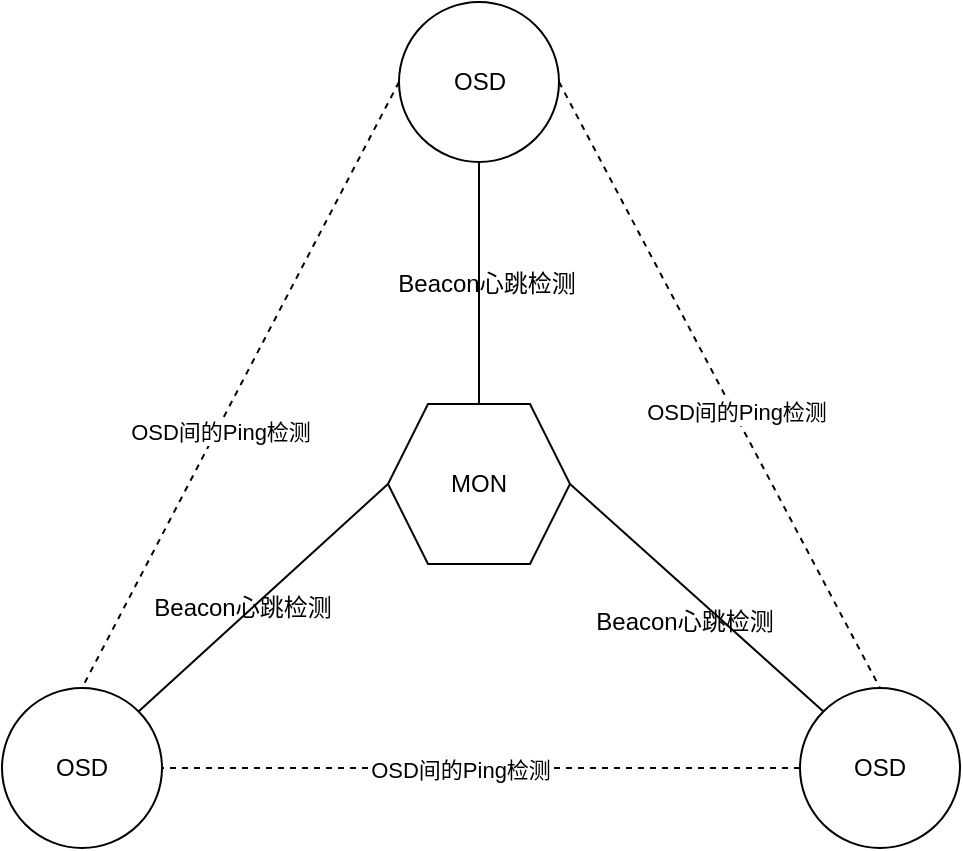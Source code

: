 <mxfile version="13.9.9" type="device"><diagram id="gQFWN-_2-iO3HEvMrbeM" name="第 1 页"><mxGraphModel dx="1088" dy="680" grid="0" gridSize="10" guides="1" tooltips="1" connect="1" arrows="1" fold="1" page="1" pageScale="1" pageWidth="827" pageHeight="1169" math="0" shadow="0"><root><mxCell id="0"/><mxCell id="1" parent="0"/><mxCell id="1vKd1edFQSusMFNS9P_0-11" style="edgeStyle=none;rounded=0;orthogonalLoop=1;jettySize=auto;html=1;exitX=1;exitY=0.5;exitDx=0;exitDy=0;entryX=0;entryY=0;entryDx=0;entryDy=0;endArrow=none;endFill=0;" edge="1" parent="1" source="1vKd1edFQSusMFNS9P_0-1" target="1vKd1edFQSusMFNS9P_0-3"><mxGeometry relative="1" as="geometry"/></mxCell><mxCell id="1vKd1edFQSusMFNS9P_0-13" style="edgeStyle=none;rounded=0;orthogonalLoop=1;jettySize=auto;html=1;exitX=0;exitY=0.5;exitDx=0;exitDy=0;entryX=1;entryY=0;entryDx=0;entryDy=0;endArrow=none;endFill=0;" edge="1" parent="1" source="1vKd1edFQSusMFNS9P_0-1" target="1vKd1edFQSusMFNS9P_0-2"><mxGeometry relative="1" as="geometry"/></mxCell><mxCell id="1vKd1edFQSusMFNS9P_0-1" value="MON" style="shape=hexagon;perimeter=hexagonPerimeter2;whiteSpace=wrap;html=1;fixedSize=1;" vertex="1" parent="1"><mxGeometry x="366" y="352" width="91" height="80" as="geometry"/></mxCell><mxCell id="1vKd1edFQSusMFNS9P_0-2" value="OSD" style="ellipse;whiteSpace=wrap;html=1;aspect=fixed;" vertex="1" parent="1"><mxGeometry x="173" y="494" width="80" height="80" as="geometry"/></mxCell><mxCell id="1vKd1edFQSusMFNS9P_0-14" style="edgeStyle=none;rounded=0;orthogonalLoop=1;jettySize=auto;html=1;exitX=0;exitY=0.5;exitDx=0;exitDy=0;entryX=1;entryY=0.5;entryDx=0;entryDy=0;endArrow=none;endFill=0;dashed=1;" edge="1" parent="1" source="1vKd1edFQSusMFNS9P_0-3" target="1vKd1edFQSusMFNS9P_0-2"><mxGeometry relative="1" as="geometry"/></mxCell><mxCell id="1vKd1edFQSusMFNS9P_0-18" value="OSD间的Ping检测" style="edgeLabel;html=1;align=center;verticalAlign=middle;resizable=0;points=[];" vertex="1" connectable="0" parent="1vKd1edFQSusMFNS9P_0-14"><mxGeometry x="0.066" y="1" relative="1" as="geometry"><mxPoint as="offset"/></mxGeometry></mxCell><mxCell id="1vKd1edFQSusMFNS9P_0-3" value="OSD" style="ellipse;whiteSpace=wrap;html=1;aspect=fixed;" vertex="1" parent="1"><mxGeometry x="572" y="494" width="80" height="80" as="geometry"/></mxCell><mxCell id="1vKd1edFQSusMFNS9P_0-8" style="rounded=0;orthogonalLoop=1;jettySize=auto;html=1;exitX=1;exitY=0.5;exitDx=0;exitDy=0;entryX=0.5;entryY=0;entryDx=0;entryDy=0;endArrow=none;endFill=0;dashed=1;" edge="1" parent="1" source="1vKd1edFQSusMFNS9P_0-4" target="1vKd1edFQSusMFNS9P_0-3"><mxGeometry relative="1" as="geometry"/></mxCell><mxCell id="1vKd1edFQSusMFNS9P_0-17" value="OSD间的Ping检测" style="edgeLabel;html=1;align=center;verticalAlign=middle;resizable=0;points=[];" vertex="1" connectable="0" parent="1vKd1edFQSusMFNS9P_0-8"><mxGeometry x="0.09" y="1" relative="1" as="geometry"><mxPoint as="offset"/></mxGeometry></mxCell><mxCell id="1vKd1edFQSusMFNS9P_0-12" style="edgeStyle=none;rounded=0;orthogonalLoop=1;jettySize=auto;html=1;exitX=0;exitY=0.5;exitDx=0;exitDy=0;entryX=0.5;entryY=0;entryDx=0;entryDy=0;endArrow=none;endFill=0;dashed=1;" edge="1" parent="1" source="1vKd1edFQSusMFNS9P_0-4" target="1vKd1edFQSusMFNS9P_0-2"><mxGeometry relative="1" as="geometry"/></mxCell><mxCell id="1vKd1edFQSusMFNS9P_0-16" value="OSD间的Ping检测" style="edgeLabel;html=1;align=center;verticalAlign=middle;resizable=0;points=[];" vertex="1" connectable="0" parent="1vKd1edFQSusMFNS9P_0-12"><mxGeometry x="0.148" y="2" relative="1" as="geometry"><mxPoint as="offset"/></mxGeometry></mxCell><mxCell id="1vKd1edFQSusMFNS9P_0-15" style="edgeStyle=none;rounded=0;orthogonalLoop=1;jettySize=auto;html=1;exitX=0.5;exitY=1;exitDx=0;exitDy=0;endArrow=none;endFill=0;" edge="1" parent="1" source="1vKd1edFQSusMFNS9P_0-4" target="1vKd1edFQSusMFNS9P_0-1"><mxGeometry relative="1" as="geometry"/></mxCell><mxCell id="1vKd1edFQSusMFNS9P_0-4" value="OSD" style="ellipse;whiteSpace=wrap;html=1;aspect=fixed;" vertex="1" parent="1"><mxGeometry x="371.5" y="151" width="80" height="80" as="geometry"/></mxCell><mxCell id="1vKd1edFQSusMFNS9P_0-19" value="Beacon心跳检测" style="text;html=1;align=center;verticalAlign=middle;resizable=0;points=[];autosize=1;" vertex="1" parent="1"><mxGeometry x="243" y="445" width="99" height="18" as="geometry"/></mxCell><mxCell id="1vKd1edFQSusMFNS9P_0-21" value="Beacon心跳检测" style="text;html=1;align=center;verticalAlign=middle;resizable=0;points=[];autosize=1;" vertex="1" parent="1"><mxGeometry x="464" y="452" width="99" height="18" as="geometry"/></mxCell><mxCell id="1vKd1edFQSusMFNS9P_0-23" value="Beacon心跳检测" style="text;html=1;align=center;verticalAlign=middle;resizable=0;points=[];autosize=1;" vertex="1" parent="1"><mxGeometry x="365" y="283" width="99" height="18" as="geometry"/></mxCell></root></mxGraphModel></diagram></mxfile>